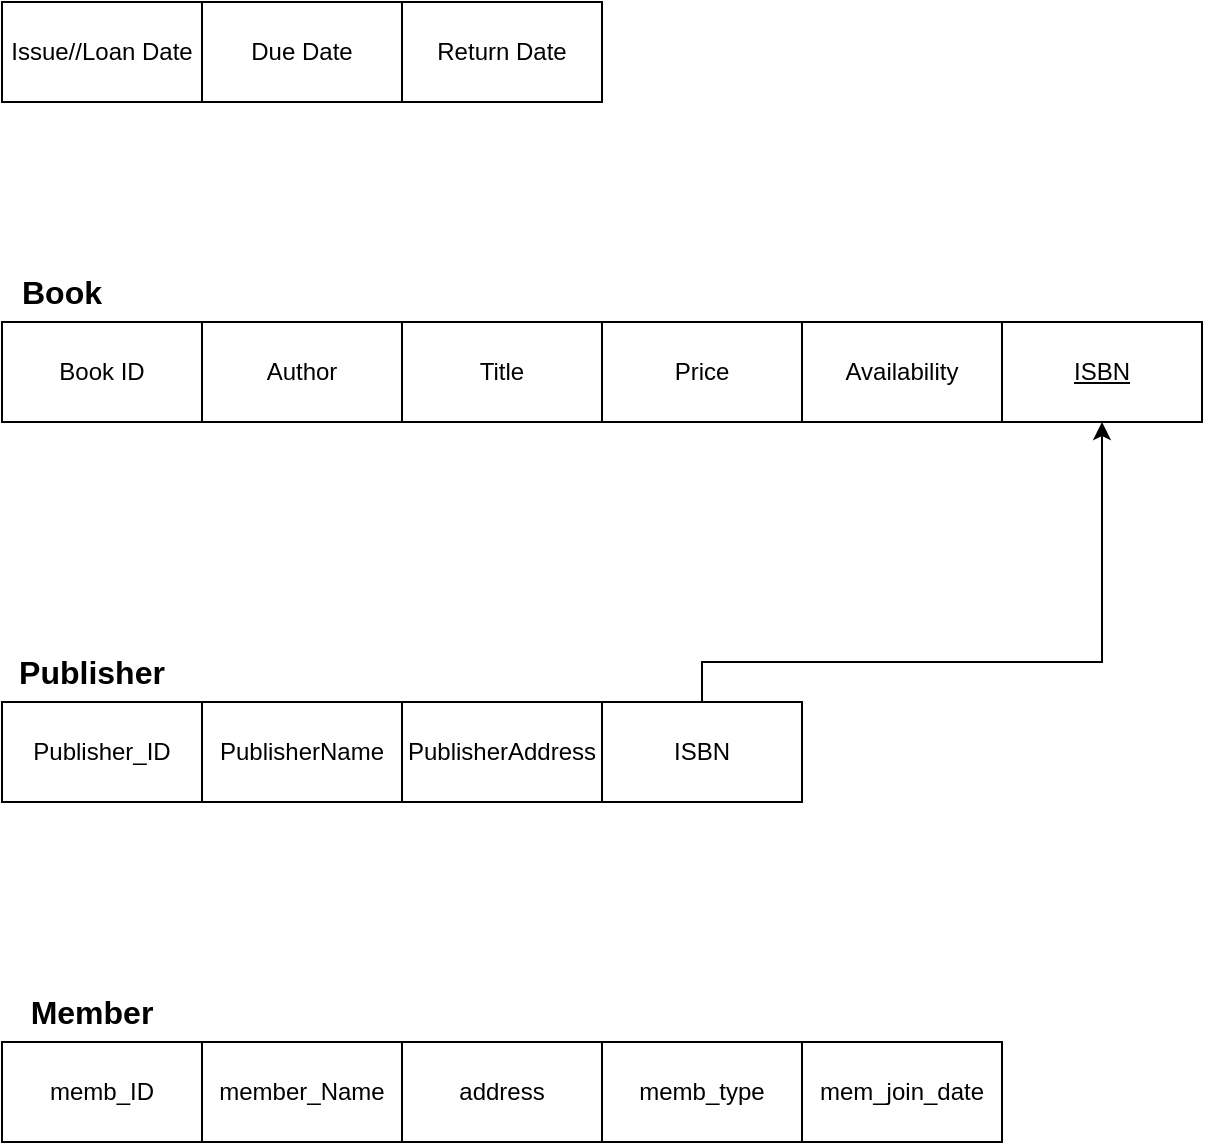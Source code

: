 <mxfile version="22.1.17" type="github">
  <diagram name="Page-1" id="e_JMkv63ZfSiVQM9Ydst">
    <mxGraphModel dx="679" dy="515" grid="1" gridSize="10" guides="1" tooltips="1" connect="1" arrows="1" fold="1" page="1" pageScale="1" pageWidth="827" pageHeight="1169" math="0" shadow="0">
      <root>
        <mxCell id="0" />
        <mxCell id="1" parent="0" />
        <mxCell id="g2Mc58VrfWElOGzlkAhz-1" value="Book ID" style="rounded=0;whiteSpace=wrap;html=1;" vertex="1" parent="1">
          <mxGeometry x="90" y="200" width="100" height="50" as="geometry" />
        </mxCell>
        <mxCell id="g2Mc58VrfWElOGzlkAhz-2" value="Author" style="rounded=0;whiteSpace=wrap;html=1;" vertex="1" parent="1">
          <mxGeometry x="190" y="200" width="100" height="50" as="geometry" />
        </mxCell>
        <mxCell id="g2Mc58VrfWElOGzlkAhz-3" value="Title" style="rounded=0;whiteSpace=wrap;html=1;" vertex="1" parent="1">
          <mxGeometry x="290" y="200" width="100" height="50" as="geometry" />
        </mxCell>
        <mxCell id="g2Mc58VrfWElOGzlkAhz-4" value="Price" style="rounded=0;whiteSpace=wrap;html=1;" vertex="1" parent="1">
          <mxGeometry x="390" y="200" width="100" height="50" as="geometry" />
        </mxCell>
        <mxCell id="g2Mc58VrfWElOGzlkAhz-5" value="Availability" style="rounded=0;whiteSpace=wrap;html=1;" vertex="1" parent="1">
          <mxGeometry x="490" y="200" width="100" height="50" as="geometry" />
        </mxCell>
        <mxCell id="g2Mc58VrfWElOGzlkAhz-6" value="ISBN" style="rounded=0;whiteSpace=wrap;html=1;fontStyle=4" vertex="1" parent="1">
          <mxGeometry x="590" y="200" width="100" height="50" as="geometry" />
        </mxCell>
        <mxCell id="g2Mc58VrfWElOGzlkAhz-7" value="Publisher_ID" style="rounded=0;whiteSpace=wrap;html=1;" vertex="1" parent="1">
          <mxGeometry x="90" y="390" width="100" height="50" as="geometry" />
        </mxCell>
        <mxCell id="g2Mc58VrfWElOGzlkAhz-8" value="Book" style="text;html=1;strokeColor=none;fillColor=none;align=center;verticalAlign=middle;whiteSpace=wrap;rounded=0;fontSize=16;fontStyle=1" vertex="1" parent="1">
          <mxGeometry x="90" y="170" width="60" height="30" as="geometry" />
        </mxCell>
        <mxCell id="g2Mc58VrfWElOGzlkAhz-10" value="Publisher" style="text;html=1;strokeColor=none;fillColor=none;align=center;verticalAlign=middle;whiteSpace=wrap;rounded=0;fontSize=16;fontStyle=1" vertex="1" parent="1">
          <mxGeometry x="90" y="360" width="90" height="30" as="geometry" />
        </mxCell>
        <mxCell id="g2Mc58VrfWElOGzlkAhz-11" value="Member" style="text;html=1;strokeColor=none;fillColor=none;align=center;verticalAlign=middle;whiteSpace=wrap;rounded=0;fontSize=16;fontStyle=1" vertex="1" parent="1">
          <mxGeometry x="90" y="530" width="90" height="30" as="geometry" />
        </mxCell>
        <mxCell id="g2Mc58VrfWElOGzlkAhz-12" value="PublisherName" style="rounded=0;whiteSpace=wrap;html=1;" vertex="1" parent="1">
          <mxGeometry x="190" y="390" width="100" height="50" as="geometry" />
        </mxCell>
        <mxCell id="g2Mc58VrfWElOGzlkAhz-13" value="PublisherAddress" style="rounded=0;whiteSpace=wrap;html=1;" vertex="1" parent="1">
          <mxGeometry x="290" y="390" width="100" height="50" as="geometry" />
        </mxCell>
        <mxCell id="g2Mc58VrfWElOGzlkAhz-20" style="edgeStyle=orthogonalEdgeStyle;rounded=0;orthogonalLoop=1;jettySize=auto;html=1;" edge="1" parent="1" source="g2Mc58VrfWElOGzlkAhz-14" target="g2Mc58VrfWElOGzlkAhz-6">
          <mxGeometry relative="1" as="geometry">
            <Array as="points">
              <mxPoint x="440" y="370" />
              <mxPoint x="640" y="370" />
            </Array>
          </mxGeometry>
        </mxCell>
        <mxCell id="g2Mc58VrfWElOGzlkAhz-14" value="ISBN" style="rounded=0;whiteSpace=wrap;html=1;" vertex="1" parent="1">
          <mxGeometry x="390" y="390" width="100" height="50" as="geometry" />
        </mxCell>
        <mxCell id="g2Mc58VrfWElOGzlkAhz-15" value="memb_ID" style="rounded=0;whiteSpace=wrap;html=1;" vertex="1" parent="1">
          <mxGeometry x="90" y="560" width="100" height="50" as="geometry" />
        </mxCell>
        <mxCell id="g2Mc58VrfWElOGzlkAhz-16" value="member_Name" style="rounded=0;whiteSpace=wrap;html=1;" vertex="1" parent="1">
          <mxGeometry x="190" y="560" width="100" height="50" as="geometry" />
        </mxCell>
        <mxCell id="g2Mc58VrfWElOGzlkAhz-17" value="address" style="rounded=0;whiteSpace=wrap;html=1;" vertex="1" parent="1">
          <mxGeometry x="290" y="560" width="100" height="50" as="geometry" />
        </mxCell>
        <mxCell id="g2Mc58VrfWElOGzlkAhz-18" value="memb_type" style="rounded=0;whiteSpace=wrap;html=1;" vertex="1" parent="1">
          <mxGeometry x="390" y="560" width="100" height="50" as="geometry" />
        </mxCell>
        <mxCell id="g2Mc58VrfWElOGzlkAhz-19" value="mem_join_date" style="rounded=0;whiteSpace=wrap;html=1;" vertex="1" parent="1">
          <mxGeometry x="490" y="560" width="100" height="50" as="geometry" />
        </mxCell>
        <mxCell id="g2Mc58VrfWElOGzlkAhz-21" value="Issue//Loan Date" style="rounded=0;whiteSpace=wrap;html=1;" vertex="1" parent="1">
          <mxGeometry x="90" y="40" width="100" height="50" as="geometry" />
        </mxCell>
        <mxCell id="g2Mc58VrfWElOGzlkAhz-22" value="Due Date" style="rounded=0;whiteSpace=wrap;html=1;" vertex="1" parent="1">
          <mxGeometry x="190" y="40" width="100" height="50" as="geometry" />
        </mxCell>
        <mxCell id="g2Mc58VrfWElOGzlkAhz-23" value="Return Date" style="rounded=0;whiteSpace=wrap;html=1;" vertex="1" parent="1">
          <mxGeometry x="290" y="40" width="100" height="50" as="geometry" />
        </mxCell>
      </root>
    </mxGraphModel>
  </diagram>
</mxfile>
